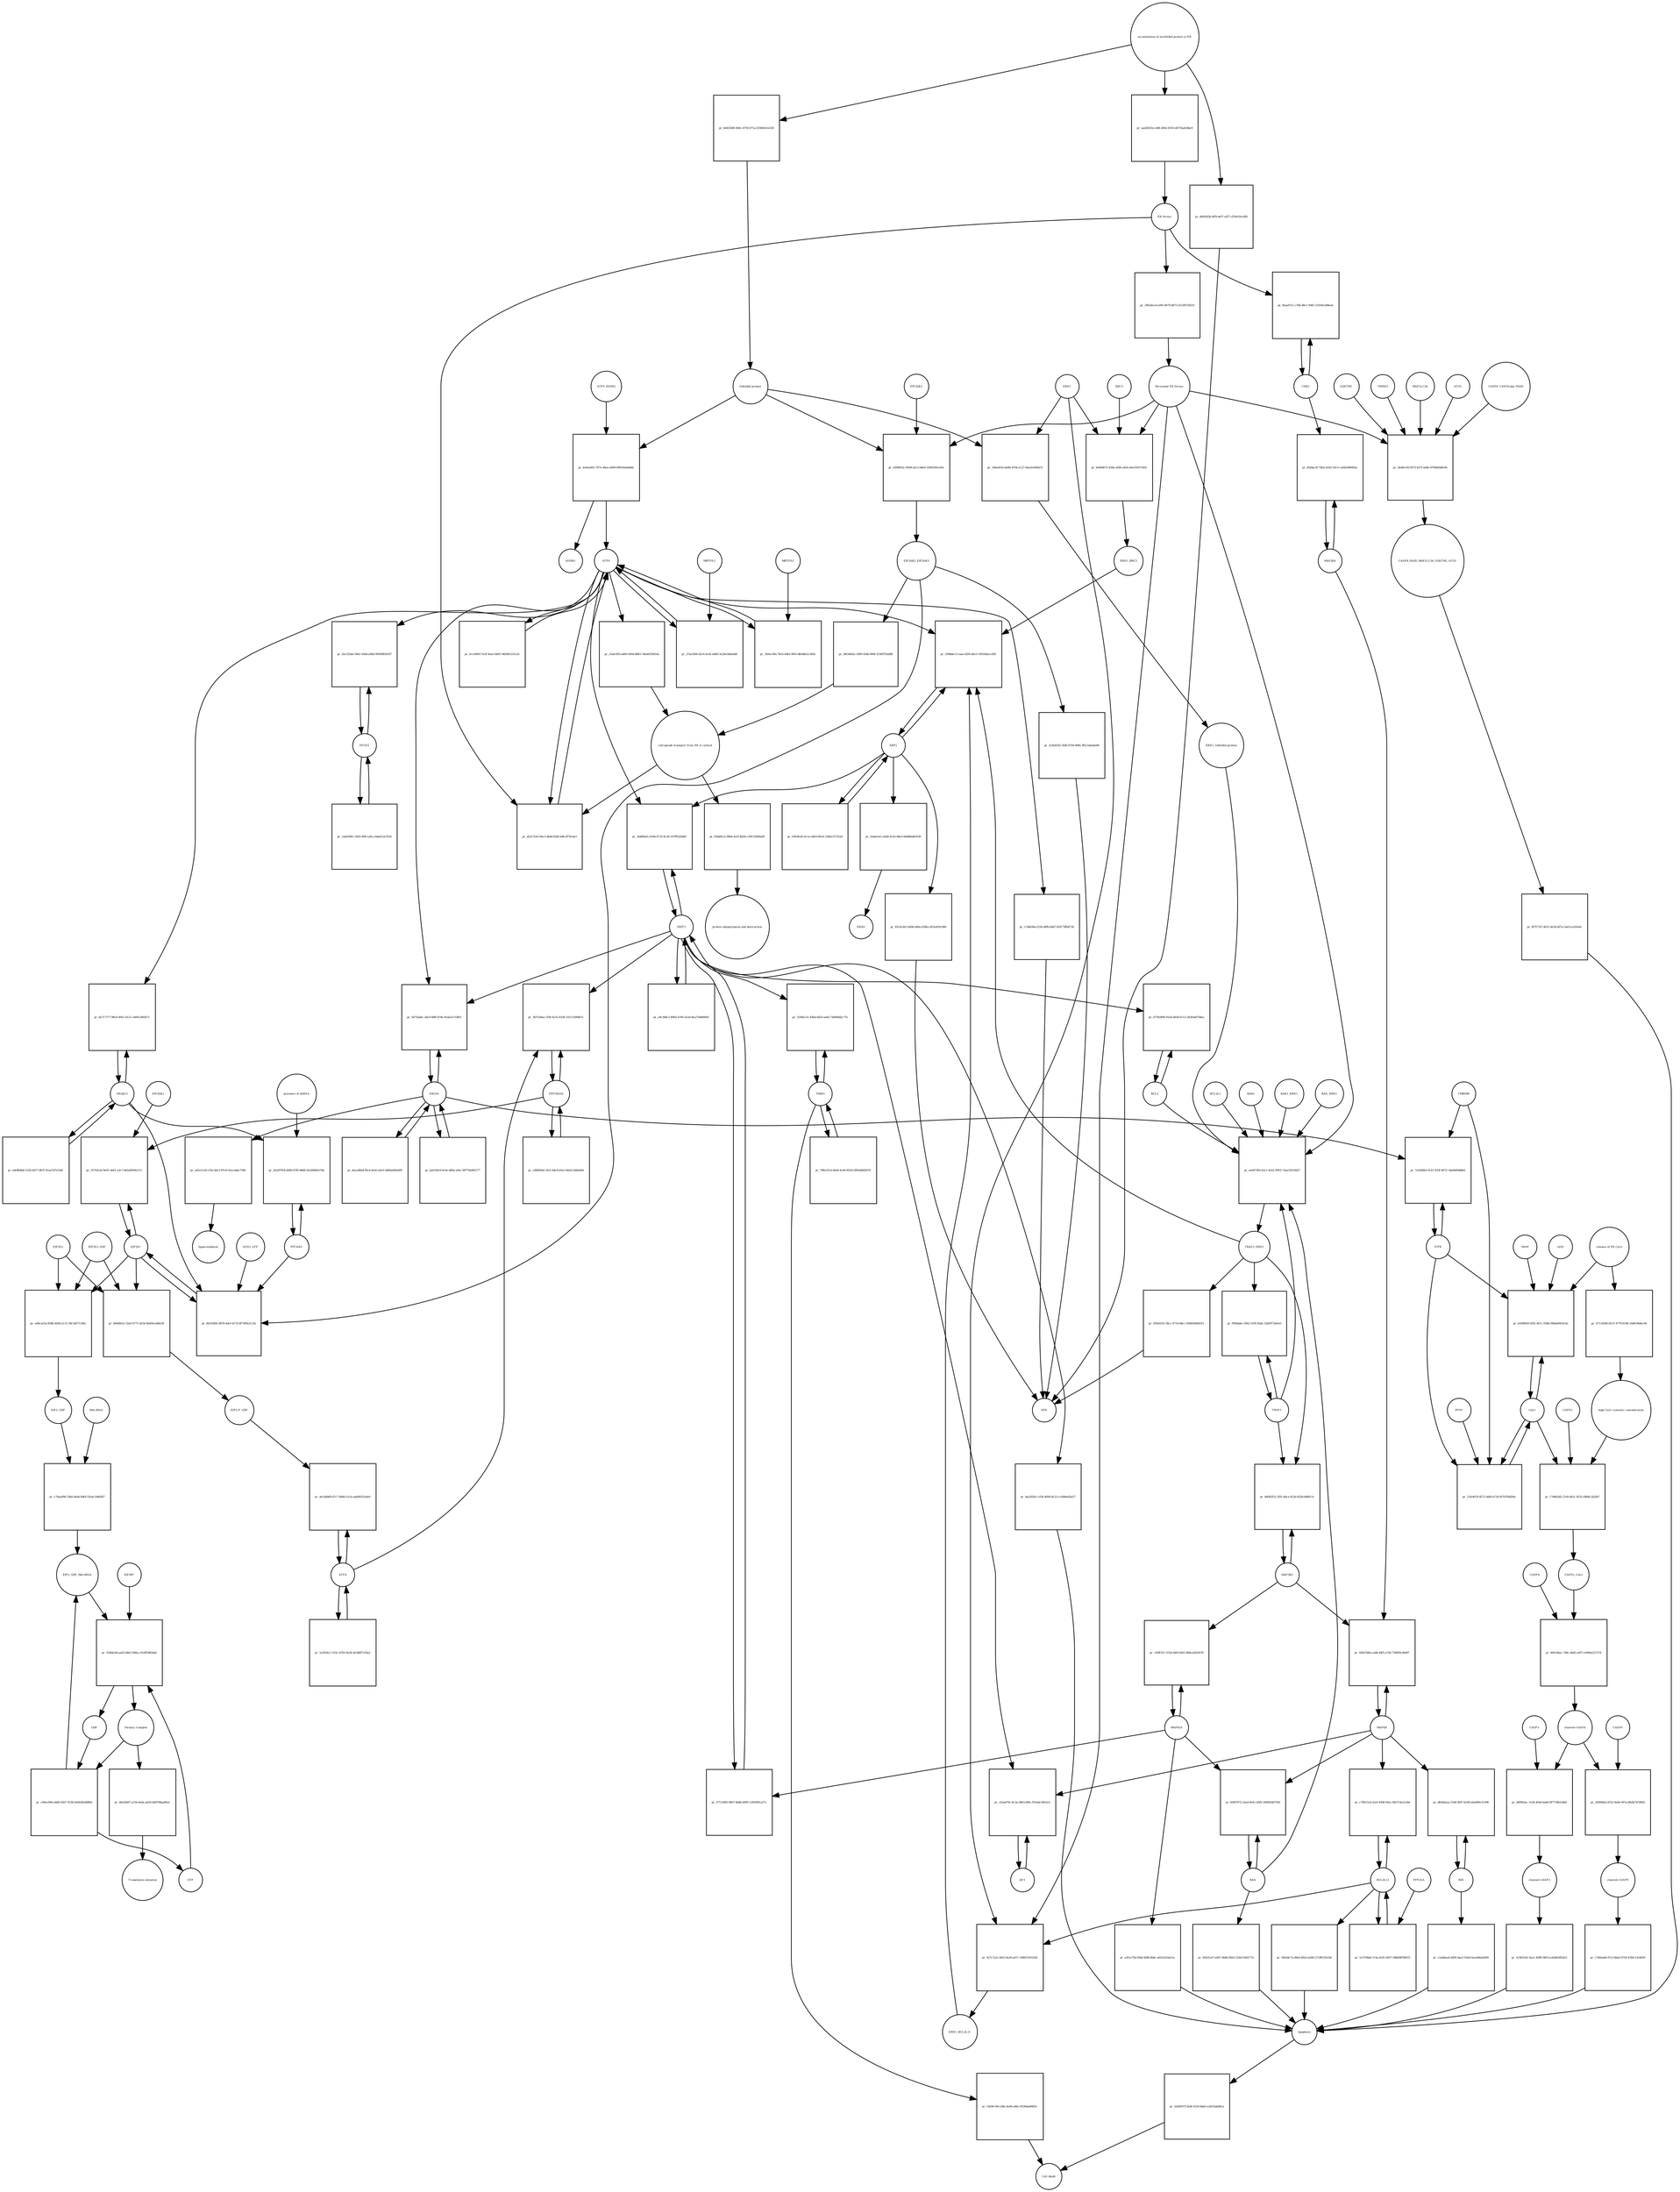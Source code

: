 strict digraph  {
ATF6_HSPA5 [annotation="", bipartite=0, cls=complex, fontsize=4, label=ATF6_HSPA5, shape=circle];
"pr_bcbae601-767e-4bea-a699-90650a9ab8dc" [annotation="", bipartite=1, cls=process, fontsize=4, label="pr_bcbae601-767e-4bea-a699-90650a9ab8dc", shape=square];
ATF6 [annotation="urn_miriam_hgnc.symbol_ATF6", bipartite=0, cls=macromolecule, fontsize=4, label=ATF6, shape=circle];
HSPA5 [annotation="urn_miriam_hgnc.symbol_HSPA5", bipartite=0, cls=macromolecule, fontsize=4, label=HSPA5, shape=circle];
"Unfolded protein" [annotation="", bipartite=0, cls=macromolecule, fontsize=4, label="Unfolded protein", shape=circle];
ERN1 [annotation="urn_miriam_hgnc.symbol_ERN1", bipartite=0, cls=macromolecule, fontsize=4, label=ERN1, shape=circle];
"pr_33bedc62-de86-4704-a127-8aa5e436827c" [annotation="", bipartite=1, cls=process, fontsize=4, label="pr_33bedc62-de86-4704-a127-8aa5e436827c", shape=square];
"ERN1_Unfolded protein" [annotation="", bipartite=0, cls=complex, fontsize=4, label="ERN1_Unfolded protein", shape=circle];
EIF2AK3_EIF2AK3 [annotation="", bipartite=0, cls=complex, fontsize=4, label=EIF2AK3_EIF2AK3, shape=circle];
"pr_08cb6b2a-1809-424b-960f-223fd7f2a8fb" [annotation="", bipartite=1, cls=process, fontsize=4, label="pr_08cb6b2a-1809-424b-960f-223fd7f2a8fb", shape=square];
"retrograde transport from ER to cytosol" [annotation="", bipartite=0, cls=phenotype, fontsize=4, label="retrograde transport from ER to cytosol", shape=circle];
"pr_e5afcf93-ad69-450d-8883-7debef3581da" [annotation="", bipartite=1, cls=process, fontsize=4, label="pr_e5afcf93-ad69-450d-8883-7debef3581da", shape=square];
"pr_f56485c2-09b4-421f-8d26-c38131890a90" [annotation="", bipartite=1, cls=process, fontsize=4, label="pr_f56485c2-09b4-421f-8d26-c38131890a90", shape=square];
"protein ubiquitination and destruction" [annotation="", bipartite=0, cls=phenotype, fontsize=4, label="protein ubiquitination and destruction", shape=circle];
"pr_ee647302-b3c1-4cb1-9955-72ae32519d27" [annotation="", bipartite=1, cls=process, fontsize=4, label="pr_ee647302-b3c1-4cb1-9955-72ae32519d27", shape=square];
TRAF2_ERN1 [annotation="", bipartite=0, cls=complex, fontsize=4, label=TRAF2_ERN1, shape=circle];
BAK1_ERN1 [annotation="", bipartite=0, cls=complex, fontsize=4, label=BAK1_ERN1, shape=circle];
BAX_ERN1 [annotation="", bipartite=0, cls=complex, fontsize=4, label=BAX_ERN1, shape=circle];
BCL2 [annotation="urn_miriam_hgnc.symbol_BCL2", bipartite=0, cls="nucleic acid feature", fontsize=4, label=BCL2, shape=circle];
BCL2L1 [annotation="urn_miriam_hgnc.symbol_BCL2L1", bipartite=0, cls=macromolecule, fontsize=4, label=BCL2L1, shape=circle];
"Persistant ER Stress" [annotation="", bipartite=0, cls=phenotype, fontsize=4, label="Persistant ER Stress", shape=circle];
BAX [annotation="urn_miriam_hgnc.symbol_BAX", bipartite=0, cls=macromolecule, fontsize=4, label=BAX, shape=circle];
BAK1 [annotation="urn_miriam_hgnc.symbol_BAK1", bipartite=0, cls=macromolecule, fontsize=4, label=BAK1, shape=circle];
TRAF2 [annotation="urn_miriam_hgnc.symbol_TRAF2", bipartite=0, cls=macromolecule, fontsize=4, label=TRAF2, shape=circle];
XBP1 [annotation="urn_miriam_hgnc.symbol_XBP1", bipartite=0, cls=macromolecule, fontsize=4, label=XBP1, shape=circle];
"pr_199bdec3-caaa-42f4-bb15-19516baccd30" [annotation="", bipartite=1, cls=process, fontsize=4, label="pr_199bdec3-caaa-42f4-bb15-19516baccd30", shape=square];
ERN1_BBC3 [annotation="", bipartite=0, cls=complex, fontsize=4, label=ERN1_BBC3, shape=circle];
ERN1_BCL2L11 [annotation="", bipartite=0, cls=complex, fontsize=4, label=ERN1_BCL2L11, shape=circle];
"pr_0303fe42-6c1a-4463-8014-23db11f7252d" [annotation="", bipartite=1, cls=process, fontsize=4, label="pr_0303fe42-6c1a-4463-8014-23db11f7252d", shape=square];
"pr_52abe3e1-ab2b-4142-8de3-b6dbfbdd1639" [annotation="", bipartite=1, cls=process, fontsize=4, label="pr_52abe3e1-ab2b-4142-8de3-b6dbfbdd1639", shape=square];
ERAD [annotation="", bipartite=0, cls=phenotype, fontsize=4, label=ERAD, shape=circle];
"pr_85cbc441-bb9b-466a-b58b-c853e429c980" [annotation="", bipartite=1, cls=process, fontsize=4, label="pr_85cbc441-bb9b-466a-b58b-c853e429c980", shape=square];
UPR [annotation="", bipartite=0, cls=phenotype, fontsize=4, label=UPR, shape=circle];
"pr_f982bdec-f062-419f-82da-12b87f7a6e03" [annotation="", bipartite=1, cls=process, fontsize=4, label="pr_f982bdec-f062-419f-82da-12b87f7a6e03", shape=square];
MAPK8 [annotation="urn_miriam_hgnc.symbol_MAPK8", bipartite=0, cls=macromolecule, fontsize=4, label=MAPK8, shape=circle];
"pr_0d567b84-ca8b-44f5-a7d3-758f09cd4d97" [annotation="", bipartite=1, cls=process, fontsize=4, label="pr_0d567b84-ca8b-44f5-a7d3-758f09cd4d97", shape=square];
MAP3K4 [annotation="urn_miriam_hgnc.symbol_MAP3K4", bipartite=0, cls=macromolecule, fontsize=4, label=MAP3K4, shape=circle];
MAP3K5 [annotation="urn_miriam_hgnc.symbol_MAP3K5", bipartite=0, cls=macromolecule, fontsize=4, label=MAP3K5, shape=circle];
MAPK14 [annotation="urn_miriam_hgnc.symbol_MAPK14", bipartite=0, cls=macromolecule, fontsize=4, label=MAPK14, shape=circle];
"pr_c95ff351-5554-44f0-b61f-08dced563670" [annotation="", bipartite=1, cls=process, fontsize=4, label="pr_c95ff351-5554-44f0-b61f-08dced563670", shape=square];
"pr_a2fce75b-05bd-4fd8-80dc-a65cb31be51a" [annotation="", bipartite=1, cls=process, fontsize=4, label="pr_a2fce75b-05bd-4fd8-80dc-a65cb31be51a", shape=square];
Apoptosis [annotation="", bipartite=0, cls=phenotype, fontsize=4, label=Apoptosis, shape=circle];
DDIT3 [annotation="urn_miriam_hgnc.symbol_DDIT3", bipartite=0, cls=macromolecule, fontsize=4, label=DDIT3, shape=circle];
"pr_071136f9-9967-48db-b499-12f95091a27c" [annotation="", bipartite=1, cls=process, fontsize=4, label="pr_071136f9-9967-48db-b499-12f95091a27c", shape=square];
"pr_4aa305b1-cf56-4094-8c53-cc00fded3a57" [annotation="", bipartite=1, cls=process, fontsize=4, label="pr_4aa305b1-cf56-4094-8c53-cc00fded3a57", shape=square];
"pr_67392890-91ed-445b-b7c2-242febd738ea" [annotation="", bipartite=1, cls=process, fontsize=4, label="pr_67392890-91ed-445b-b7c2-242febd738ea", shape=square];
"pr_d2217e43-0bc3-4b40-82bf-fd6c3f79c8a3" [annotation="", bipartite=1, cls=process, fontsize=4, label="pr_d2217e43-0bc3-4b40-82bf-fd6c3f79c8a3", shape=square];
"ER Stress" [annotation="", bipartite=0, cls=phenotype, fontsize=4, label="ER Stress", shape=circle];
"pr_27ae34f4-6214-4cd1-bd60-2e24e3bda0dd" [annotation="", bipartite=1, cls=process, fontsize=4, label="pr_27ae34f4-6214-4cd1-bd60-2e24e3bda0dd", shape=square];
MBTPS1 [annotation="urn_miriam_hgnc.symbol_MBTPS1", bipartite=0, cls=macromolecule, fontsize=4, label=MBTPS1, shape=circle];
"pr_320ec364-76e5-44b3-9f63-db048e2c3042" [annotation="", bipartite=1, cls=process, fontsize=4, label="pr_320ec364-76e5-44b3-9f63-db048e2c3042", shape=square];
MBTPS2 [annotation="urn_miriam_hgnc.symbol_MBTPS2", bipartite=0, cls=macromolecule, fontsize=4, label=MBTPS2, shape=circle];
"pr_0cc64967-fe3f-4ea5-bb91-98200c533c2e" [annotation="", bipartite=1, cls=process, fontsize=4, label="pr_0cc64967-fe3f-4ea5-bb91-98200c533c2e", shape=square];
"pr_a9c36bc1-8082-479e-b1a0-8aa734480601" [annotation="", bipartite=1, cls=process, fontsize=4, label="pr_a9c36bc1-8082-479e-b1a0-8aa734480601", shape=square];
"pr_3b489a01-616b-4733-8c39-197fff2d5d01" [annotation="", bipartite=1, cls=process, fontsize=4, label="pr_3b489a01-616b-4733-8c39-197fff2d5d01", shape=square];
EIF2S1 [annotation="urn_miriam_hgnc.symbol_EIF2S1", bipartite=0, cls=macromolecule, fontsize=4, label=EIF2S1, shape=circle];
"pr_6b310fb5-487b-4dcf-b174-6f73f9e2112b" [annotation="", bipartite=1, cls=process, fontsize=4, label="pr_6b310fb5-487b-4dcf-b174-6f73f9e2112b", shape=square];
GCN2_ATP [annotation="", bipartite=0, cls=complex, fontsize=4, label=GCN2_ATP, shape=circle];
EIF2AK2 [annotation="urn_miriam_hgnc.symbol_EIF2AK2", bipartite=0, cls=macromolecule, fontsize=4, label=EIF2AK2, shape=circle];
DNAJC3 [annotation="urn_miriam_hgnc.symbol_DNAJC3", bipartite=0, cls=macromolecule, fontsize=4, label=DNAJC3, shape=circle];
EIF2S2 [annotation="urn_miriam_hgnc.symbol_EIF2S2", bipartite=0, cls=macromolecule, fontsize=4, label=EIF2S2, shape=circle];
"pr_ed6c2e3a-858b-443b-a112-58c5d57110fa" [annotation="", bipartite=1, cls=process, fontsize=4, label="pr_ed6c2e3a-858b-443b-a112-58c5d57110fa", shape=square];
EIF2S3_GDP [annotation="", bipartite=0, cls=complex, fontsize=4, label=EIF2S3_GDP, shape=circle];
EIF2_GDP [annotation="", bipartite=0, cls=complex, fontsize=4, label=EIF2_GDP, shape=circle];
"EIF2_GDP_Met-tRNA" [annotation="", bipartite=0, cls=complex, fontsize=4, label="EIF2_GDP_Met-tRNA", shape=circle];
"pr_1f46dc6b-aa63-48e5-960a-c919f5982ba6" [annotation="", bipartite=1, cls=process, fontsize=4, label="pr_1f46dc6b-aa63-48e5-960a-c919f5982ba6", shape=square];
"Ternary Complex" [annotation="", bipartite=0, cls=complex, fontsize=4, label="Ternary Complex", shape=circle];
"EIF2B*" [annotation="", bipartite=0, cls=complex, fontsize=4, label="EIF2B*", shape=circle];
GTP [annotation="urn_miriam_obo.chebi_CHEBI%3A57600", bipartite=0, cls="simple chemical", fontsize=4, label=GTP, shape=circle];
GDP [annotation="urn_miriam_obo.chebi_CHEBI%3A65180", bipartite=0, cls="simple chemical", fontsize=4, label=GDP, shape=circle];
"pr_c90ec906-e8d0-42b7-9138-b5643b5d986d" [annotation="", bipartite=1, cls=process, fontsize=4, label="pr_c90ec906-e8d0-42b7-9138-b5643b5d986d", shape=square];
ATF4 [annotation="urn_miriam_hgnc.symbol_ATF4", bipartite=0, cls=macromolecule, fontsize=4, label=ATF4, shape=circle];
"pr_de16d068-d7c7-44b6-a1cb-aab081f2a4a9" [annotation="", bipartite=1, cls=process, fontsize=4, label="pr_de16d068-d7c7-44b6-a1cb-aab081f2a4a9", shape=square];
"EIF2-P_GDP" [annotation="", bipartite=0, cls=complex, fontsize=4, label="EIF2-P_GDP", shape=circle];
"pr_1a5054c1-333c-4783-9e28-9e3d6f7c93a2" [annotation="", bipartite=1, cls=process, fontsize=4, label="pr_1a5054c1-333c-4783-9e28-9e3d6f7c93a2", shape=square];
PPP1R15A [annotation="urn_miriam_hgnc.symbol_PPP1R15A", bipartite=0, cls=macromolecule, fontsize=4, label=PPP1R15A, shape=circle];
"pr_367e39ae-cf30-427a-b338-10217a99467c" [annotation="", bipartite=1, cls=process, fontsize=4, label="pr_367e39ae-cf30-427a-b338-10217a99467c", shape=square];
"pr_cd80b58a-1fe5-4dc8-b5a1-b6a5c5b0e84d" [annotation="", bipartite=1, cls=process, fontsize=4, label="pr_cd80b58a-1fe5-4dc8-b5a1-b6a5c5b0e84d", shape=square];
"pr_48a5bf67-a15b-4eba-a654-06d798aa8b5c" [annotation="", bipartite=1, cls=process, fontsize=4, label="pr_48a5bf67-a15b-4eba-a654-06d798aa8b5c", shape=square];
"Translation initiation" [annotation="", bipartite=0, cls=phenotype, fontsize=4, label="Translation initiation", shape=circle];
"pr_46082f52-1f91-4bca-812b-f629c480611c" [annotation="", bipartite=1, cls=process, fontsize=4, label="pr_46082f52-1f91-4bca-812b-f629c480611c", shape=square];
ERO1A [annotation="urn_miriam_hgnc.symbol_ERO1A", bipartite=0, cls=macromolecule, fontsize=4, label=ERO1A, shape=circle];
"pr_4475abbc-2dc0-4f8f-b79a-9cda1a71df01" [annotation="", bipartite=1, cls=process, fontsize=4, label="pr_4475abbc-2dc0-4f8f-b79a-9cda1a71df01", shape=square];
"pr_baf149c9-6c0e-480a-af4c-09779a965177" [annotation="", bipartite=1, cls=process, fontsize=4, label="pr_baf149c9-6c0e-480a-af4c-09779a965177", shape=square];
"pr_55792caf-9e91-4a61-a3c7-b62a8509e115" [annotation="", bipartite=1, cls=process, fontsize=4, label="pr_55792caf-9e91-4a61-a3c7-b62a8509e115", shape=square];
EIF2AK1 [annotation="urn_miriam_hgnc.symbol_EIF2AK1", bipartite=0, cls=macromolecule, fontsize=4, label=EIF2AK1, shape=circle];
"pr_83f87072-22ed-4e41-b5f0-1f6082487930" [annotation="", bipartite=1, cls=process, fontsize=4, label="pr_83f87072-22ed-4e41-b5f0-1f6082487930", shape=square];
"pr_f0425c67-a447-4b66-8563-318e5160277d" [annotation="", bipartite=1, cls=process, fontsize=4, label="pr_f0425c67-a447-4b66-8563-318e5160277d", shape=square];
"Ca2+" [annotation="urn_miriam_obo.chebi_CHEBI%3A29108", bipartite=0, cls="simple chemical", fontsize=4, label="Ca2+", shape=circle];
"pr_b1fd9b36-92f2-4b7c-938d-58bb449cb142" [annotation="", bipartite=1, cls=process, fontsize=4, label="pr_b1fd9b36-92f2-4b7c-938d-58bb449cb142", shape=square];
"release of ER Ca2+" [annotation="", bipartite=0, cls=phenotype, fontsize=4, label="release of ER Ca2+", shape=circle];
ITPR [annotation="urn_miriam_hgnc.symbol_ITPR1|urn_miriam_hgnc.symbol_ITPR2|urn_miriam_hgnc.symbol_ITPR3", bipartite=0, cls=macromolecule, fontsize=4, label=ITPR, shape=circle];
MAM [annotation="", bipartite=0, cls=phenotype, fontsize=4, label=MAM, shape=circle];
s619 [annotation="", bipartite=0, cls=complex, fontsize=4, label=s619, shape=circle];
"pr_f62dac5f-7bb2-4242-93c5-ca0d24969d3a" [annotation="", bipartite=1, cls=process, fontsize=4, label="pr_f62dac5f-7bb2-4242-93c5-ca0d24969d3a", shape=square];
CDK5 [annotation="urn_miriam_hgnc.symbol_CDK5", bipartite=0, cls=macromolecule, fontsize=4, label=CDK5, shape=circle];
"pr_f6aa07e1-c78d-48c1-9481-51059ce88eab" [annotation="", bipartite=1, cls="uncertain process", fontsize=4, label="pr_f6aa07e1-c78d-48c1-9481-51059ce88eab", shape=square];
"pr_5d365975-fe4f-4310-bbd5-e2d53edd4fca" [annotation="", bipartite=1, cls=process, fontsize=4, label="pr_5d365975-fe4f-4310-bbd5-e2d53edd4fca", shape=square];
"Cell death" [annotation="", bipartite=0, cls=phenotype, fontsize=4, label="Cell death", shape=circle];
"pr_21fe4074-8572-4dfd-b718-9f7d7f0d2fdc" [annotation="", bipartite=1, cls=process, fontsize=4, label="pr_21fe4074-8572-4dfd-b718-9f7d7f0d2fdc", shape=square];
TMBIM6 [annotation="urn_miriam_hgnc.symbol_TMBIM6", bipartite=0, cls=macromolecule, fontsize=4, label=TMBIM6, shape=circle];
RYR1 [annotation="urn_miriam_hgnc.symbol_RYR1", bipartite=0, cls=macromolecule, fontsize=4, label=RYR1, shape=circle];
EIF2AK3 [annotation="urn_miriam_hgnc.symbol_EIF2AK3", bipartite=0, cls=macromolecule, fontsize=4, label=EIF2AK3, shape=circle];
"pr_5509832c-8508-42c3-b8e0-1fd9520e1d3a" [annotation="", bipartite=1, cls=process, fontsize=4, label="pr_5509832c-8508-42c3-b8e0-1fd9520e1d3a", shape=square];
"pr_ed1e1cd5-cf3a-4dc2-87c8-2eecabbc756b" [annotation="", bipartite=1, cls=process, fontsize=4, label="pr_ed1e1cd5-cf3a-4dc2-87c8-2eecabbc756b", shape=square];
hyperoxidation [annotation="", bipartite=0, cls=phenotype, fontsize=4, label=hyperoxidation, shape=circle];
"pr_dacedbb4-f0cd-4e5e-a0e3-4d00a694a0f5" [annotation="", bipartite=1, cls=process, fontsize=4, label="pr_dacedbb4-f0cd-4e5e-a0e3-4d00a694a0f5", shape=square];
"pr_39624ecd-a595-4079-8673-ef12f675b51f" [annotation="", bipartite=1, cls=process, fontsize=4, label="pr_39624ecd-a595-4079-8673-ef12f675b51f", shape=square];
"CASP8_CASP8-ubq_FADD" [annotation="", bipartite=0, cls=complex, fontsize=4, label="CASP8_CASP8-ubq_FADD", shape=circle];
"pr_5b3be183-f673-427f-ab8e-87f0640d818e" [annotation="", bipartite=1, cls=process, fontsize=4, label="pr_5b3be183-f673-427f-ab8e-87f0640d818e", shape=square];
"SQSTM1 " [annotation="urn_miriam_hgnc.symbol_SQSTM1", bipartite=0, cls=macromolecule, fontsize=4, label="SQSTM1 ", shape=circle];
CASP8_FADD_MAP1LC3A_SQSTM1_ATG5 [annotation="", bipartite=0, cls=complex, fontsize=4, label=CASP8_FADD_MAP1LC3A_SQSTM1_ATG5, shape=circle];
TRIM13 [annotation="urn_miriam_hgnc.symbol_TRIM13", bipartite=0, cls=macromolecule, fontsize=4, label=TRIM13, shape=circle];
MAP1LC3A [annotation="urn_miriam_hgnc.symbol_MAP1LC3A", bipartite=0, cls=macromolecule, fontsize=4, label=MAP1LC3A, shape=circle];
ATG5 [annotation="urn_miriam_hgnc.symbol_ATG5", bipartite=0, cls=macromolecule, fontsize=4, label=ATG5, shape=circle];
"pr_8f7f17d7-4615-4e5b-b97a-5a61ca1b5e4c" [annotation="", bipartite=1, cls=process, fontsize=4, label="pr_8f7f17d7-4615-4e5b-b97a-5a61ca1b5e4c", shape=square];
"AP-1" [annotation="urn_miriam_hgnc.symbol_FOS|urn_miriam_hgnc.symbol_FOSB|urn_miriam_hgnc.symbol_FOSL1|urn_miriam_hgnc.symbol_FOSL2|urn_miriam_hgnc.symbol_JUN|urn_miriam_hgnc.symbol_JUNB|urn_miriam_hgnc.symbol_JUND", bipartite=0, cls=macromolecule, fontsize=4, label="AP-1", shape=circle];
"pr_cb3ad76c-8c3a-4863-8f8c-953e6c581dc4" [annotation="", bipartite=1, cls=process, fontsize=4, label="pr_cb3ad76c-8c3a-4863-8f8c-953e6c581dc4", shape=square];
"pr_2b3d7954-449b-47f0-8d68-5b32848cb74b" [annotation="", bipartite=1, cls=process, fontsize=4, label="pr_2b3d7954-449b-47f0-8d68-5b32848cb74b", shape=square];
"presence of dsRNA" [annotation="", bipartite=0, cls=phenotype, fontsize=4, label="presence of dsRNA", shape=circle];
"Met-tRNA" [annotation="urn_miriam_hgnc_HGNC%3A34779", bipartite=0, cls="nucleic acid feature", fontsize=4, label="Met-tRNA", shape=circle];
"pr_c79ea696-53b0-4ebb-84f4-55edc19d6287" [annotation="", bipartite=1, cls=process, fontsize=4, label="pr_c79ea696-53b0-4ebb-84f4-55edc19d6287", shape=square];
"pr_604d0e2c-f2a9-4771-b55d-4b456ca8be36" [annotation="", bipartite=1, cls=process, fontsize=4, label="pr_604d0e2c-f2a9-4771-b55d-4b456ca8be36", shape=square];
"accumulation of misfolded protein in ER" [annotation="", bipartite=0, cls=phenotype, fontsize=4, label="accumulation of misfolded protein in ER", shape=circle];
"pr_b043540f-060c-4750-871a-f2586431e528" [annotation="", bipartite=1, cls=process, fontsize=4, label="pr_b043540f-060c-4750-871a-f2586431e528", shape=square];
"pr_aad2815b-cd48-4062-8310-d4755ad24be9" [annotation="", bipartite=1, cls=process, fontsize=4, label="pr_aad2815b-cd48-4062-8310-d4755ad24be9", shape=square];
"pr_df44263b-4ff9-4ef7-a5f7-cf59c02e16f6" [annotation="", bipartite=1, cls=process, fontsize=4, label="pr_df44263b-4ff9-4ef7-a5f7-cf59c02e16f6", shape=square];
"pr_2c8a9c82-5fd0-4704-909e-9f5c5abade86" [annotation="", bipartite=1, cls=process, fontsize=4, label="pr_2c8a9c82-5fd0-4704-909e-9f5c5abade86", shape=square];
"pr_039e031f-36cc-4714-b8cc-056b5849d351" [annotation="", bipartite=1, cls=process, fontsize=4, label="pr_039e031f-36cc-4714-b8cc-056b5849d351", shape=square];
"pr_c7d6e94a-f236-48fb-b4d7-824778fb672b" [annotation="", bipartite=1, cls=process, fontsize=4, label="pr_c7d6e94a-f236-48fb-b4d7-824778fb672b", shape=square];
BCL2L11 [annotation="urn_miriam_hgnc.symbol_BCL2L11", bipartite=0, cls=macromolecule, fontsize=4, label=BCL2L11, shape=circle];
"pr_c700c5c8-22ef-4308-942c-6d3714e1a30e" [annotation="", bipartite=1, cls=process, fontsize=4, label="pr_c700c5c8-22ef-4308-942c-6d3714e1a30e", shape=square];
BID [annotation="urn_miriam_hgnc.symbol_BID", bipartite=0, cls=macromolecule, fontsize=4, label=BID, shape=circle];
"pr_db5bb2aa-5344-4f87-b538-aba690e7e398" [annotation="", bipartite=1, cls=process, fontsize=4, label="pr_db5bb2aa-5344-4f87-b538-aba690e7e398", shape=square];
"pr_56b3dc7e-d9e0-492e-b200-2718f531b1bf" [annotation="", bipartite=1, cls=process, fontsize=4, label="pr_56b3dc7e-d9e0-492e-b200-2718f531b1bf", shape=square];
"pr_c2a4bea4-4495-4aa1-93a4-feea48ab3649" [annotation="", bipartite=1, cls=process, fontsize=4, label="pr_c2a4bea4-4495-4aa1-93a4-feea48ab3649", shape=square];
"pr_427c7a2c-661f-4a24-a07c-168033161024" [annotation="", bipartite=1, cls=process, fontsize=4, label="pr_427c7a2c-661f-4a24-a07c-168033161024", shape=square];
"pr_9e894675-458a-428f-a424-ebe53507185b" [annotation="", bipartite=1, cls=process, fontsize=4, label="pr_9e894675-458a-428f-a424-ebe53507185b", shape=square];
BBC3 [annotation="urn_miriam_hgnc.symbol_BBC3", bipartite=0, cls=macromolecule, fontsize=4, label=BBC3, shape=circle];
"pr_5c5704dd-7c4a-4c81-8657-08b4987881f2" [annotation="", bipartite=1, cls=process, fontsize=4, label="pr_5c5704dd-7c4a-4c81-8657-08b4987881f2", shape=square];
PPP2CA [annotation="urn_miriam_hgnc.symbol_PPP2CA", bipartite=0, cls=macromolecule, fontsize=4, label=PPP2CA, shape=circle];
TRIB3 [annotation="urn_miriam_hgnc.symbol_TRIB3", bipartite=0, cls=macromolecule, fontsize=4, label=TRIB3, shape=circle];
"pr_319b5c31-45bd-4d25-ae6e-74b9fdd2c77e" [annotation="", bipartite=1, cls=process, fontsize=4, label="pr_319b5c31-45bd-4d25-ae6e-74b9fdd2c77e", shape=square];
"pr_798e2514-b9a8-4cb0-8554-5f856db82976" [annotation="", bipartite=1, cls=process, fontsize=4, label="pr_798e2514-b9a8-4cb0-8554-5f856db82976", shape=square];
"pr_19e9e7d4-e38a-4e06-a84c-8330da064f5c" [annotation="", bipartite=1, cls=process, fontsize=4, label="pr_19e9e7d4-e38a-4e06-a84c-8330da064f5c", shape=square];
"pr_47114206-d515-4776-819d-14dfc80dec9d" [annotation="", bipartite=1, cls=process, fontsize=4, label="pr_47114206-d515-4776-819d-14dfc80dec9d", shape=square];
"high Ca2+ cytosolic concentration" [annotation="", bipartite=0, cls=phenotype, fontsize=4, label="high Ca2+ cytosolic concentration", shape=circle];
"pr_8a717177-98c0-4051-b121-cb09c26fd571" [annotation="", bipartite=1, cls=process, fontsize=4, label="pr_8a717177-98c0-4051-b121-cb09c26fd571", shape=square];
"pr_ede8b4b6-122b-4d77-8b7f-9cea7d7e1041" [annotation="", bipartite=1, cls=process, fontsize=4, label="pr_ede8b4b6-122b-4d77-8b7f-9cea7d7e1041", shape=square];
"pr_7a5586b3-0c41-433f-9672-1da0bf0d8db2" [annotation="", bipartite=1, cls=process, fontsize=4, label="pr_7a5586b3-0c41-433f-9672-1da0bf0d8db2", shape=square];
CASP4 [annotation="urn_miriam_hgnc.symbol_CASP4", bipartite=0, cls=macromolecule, fontsize=4, label=CASP4, shape=circle];
"pr_0001d4ac-7d6c-4b45-a0f7-c0460e22727d" [annotation="", bipartite=1, cls=process, fontsize=4, label="pr_0001d4ac-7d6c-4b45-a0f7-c0460e22727d", shape=square];
"cleaved~CASP4" [annotation="urn_miriam_hgnc.symbol_CASP4", bipartite=0, cls=macromolecule, fontsize=4, label="cleaved~CASP4", shape=circle];
"CAPN1_Ca2+" [annotation="", bipartite=0, cls=complex, fontsize=4, label="CAPN1_Ca2+", shape=circle];
CASP3 [annotation="urn_miriam_hgnc.symbol_CASP3", bipartite=0, cls=macromolecule, fontsize=4, label=CASP3, shape=circle];
"pr_d0f9b3ec-7e36-40ed-ba68-9f7739b1e6b6" [annotation="", bipartite=1, cls=process, fontsize=4, label="pr_d0f9b3ec-7e36-40ed-ba68-9f7739b1e6b6", shape=square];
"cleaved~CASP3" [annotation="urn_miriam_hgnc.symbol_CASP3", bipartite=0, cls=macromolecule, fontsize=4, label="cleaved~CASP3", shape=circle];
CASP9 [annotation="urn_miriam_hgnc.symbol_CSAP9", bipartite=0, cls=macromolecule, fontsize=4, label=CASP9, shape=circle];
"pr_2856fbd3-d7a5-4a9e-9f7a-bfb4a7b7d902" [annotation="", bipartite=1, cls=process, fontsize=4, label="pr_2856fbd3-d7a5-4a9e-9f7a-bfb4a7b7d902", shape=square];
"cleaved~CASP9" [annotation="urn_miriam_hgnc.symbol_CASP9", bipartite=0, cls=macromolecule, fontsize=4, label="cleaved~CASP9", shape=circle];
CAPN1 [annotation="urn_miriam_hgnc.symbol_CAPN1", bipartite=0, cls=macromolecule, fontsize=4, label=CAPN1, shape=circle];
"pr_17d6b5d5-27e8-4b21-9532-fd84fc2b2fb7" [annotation="", bipartite=1, cls=process, fontsize=4, label="pr_17d6b5d5-27e8-4b21-9532-fd84fc2b2fb7", shape=square];
"pr_5c963543-5ea1-4999-96f3-ec6d46385d13" [annotation="", bipartite=1, cls=process, fontsize=4, label="pr_5c963543-5ea1-4999-96f3-ec6d46385d13", shape=square];
"pr_c7b6ede8-f513-46eb-9759-47bfc12e9d39" [annotation="", bipartite=1, cls=process, fontsize=4, label="pr_c7b6ede8-f513-46eb-9759-47bfc12e9d39", shape=square];
HYOU1 [annotation="urn_miriam_hgnc.symbol_HYOU1", bipartite=0, cls=macromolecule, fontsize=4, label=HYOU1, shape=circle];
"pr_42c225de-56b1-45dd-a0bd-99390ffd1f47" [annotation="", bipartite=1, cls=process, fontsize=4, label="pr_42c225de-56b1-45dd-a0bd-99390ffd1f47", shape=square];
"pr_1ad43081-1693-4f0f-a3fa-cb4ab12e7633" [annotation="", bipartite=1, cls=process, fontsize=4, label="pr_1ad43081-1693-4f0f-a3fa-cb4ab12e7633", shape=square];
ATF6_HSPA5 -> "pr_bcbae601-767e-4bea-a699-90650a9ab8dc"  [annotation="", interaction_type=consumption];
"pr_bcbae601-767e-4bea-a699-90650a9ab8dc" -> ATF6  [annotation="", interaction_type=production];
"pr_bcbae601-767e-4bea-a699-90650a9ab8dc" -> HSPA5  [annotation="", interaction_type=production];
ATF6 -> "pr_e5afcf93-ad69-450d-8883-7debef3581da"  [annotation="", interaction_type=consumption];
ATF6 -> "pr_199bdec3-caaa-42f4-bb15-19516baccd30"  [annotation="urn_miriam_pubmed_26587781|urn_miriam_pubmed_23430059", interaction_type=catalysis];
ATF6 -> "pr_d2217e43-0bc3-4b40-82bf-fd6c3f79c8a3"  [annotation="", interaction_type=consumption];
ATF6 -> "pr_27ae34f4-6214-4cd1-bd60-2e24e3bda0dd"  [annotation="", interaction_type=consumption];
ATF6 -> "pr_320ec364-76e5-44b3-9f63-db048e2c3042"  [annotation="", interaction_type=consumption];
ATF6 -> "pr_0cc64967-fe3f-4ea5-bb91-98200c533c2e"  [annotation="", interaction_type=consumption];
ATF6 -> "pr_3b489a01-616b-4733-8c39-197fff2d5d01"  [annotation="urn_miriam_pubmed_26587781|urn_miriam_pubmed_17991856|urn_miriam_pubmed_28843399", interaction_type=catalysis];
ATF6 -> "pr_4475abbc-2dc0-4f8f-b79a-9cda1a71df01"  [annotation="urn_miriam_pubmed_23850759|urn_miriam_pubmed_25387528", interaction_type=catalysis];
ATF6 -> "pr_c7d6e94a-f236-48fb-b4d7-824778fb672b"  [annotation="", interaction_type=consumption];
ATF6 -> "pr_8a717177-98c0-4051-b121-cb09c26fd571"  [annotation="urn_miriam_pubmed_12601012|urn_miriam_pubmed_18360008", interaction_type=catalysis];
ATF6 -> "pr_42c225de-56b1-45dd-a0bd-99390ffd1f47"  [annotation=urn_miriam_pubmed_18360008, interaction_type=catalysis];
"Unfolded protein" -> "pr_bcbae601-767e-4bea-a699-90650a9ab8dc"  [annotation="urn_miriam_pubmed_19509052|urn_miriam_pubmed_12847084|urn_miriam_pubmed_23850759", interaction_type=catalysis];
"Unfolded protein" -> "pr_33bedc62-de86-4704-a127-8aa5e436827c"  [annotation="", interaction_type=consumption];
"Unfolded protein" -> "pr_5509832c-8508-42c3-b8e0-1fd9520e1d3a"  [annotation=urn_miriam_pubmed_17991856, interaction_type=catalysis];
ERN1 -> "pr_33bedc62-de86-4704-a127-8aa5e436827c"  [annotation="", interaction_type=consumption];
ERN1 -> "pr_427c7a2c-661f-4a24-a07c-168033161024"  [annotation="", interaction_type=consumption];
ERN1 -> "pr_9e894675-458a-428f-a424-ebe53507185b"  [annotation="", interaction_type=consumption];
"pr_33bedc62-de86-4704-a127-8aa5e436827c" -> "ERN1_Unfolded protein"  [annotation="", interaction_type=production];
"ERN1_Unfolded protein" -> "pr_ee647302-b3c1-4cb1-9955-72ae32519d27"  [annotation="", interaction_type=consumption];
EIF2AK3_EIF2AK3 -> "pr_08cb6b2a-1809-424b-960f-223fd7f2a8fb"  [annotation="", interaction_type=consumption];
EIF2AK3_EIF2AK3 -> "pr_6b310fb5-487b-4dcf-b174-6f73f9e2112b"  [annotation="urn_miriam_pubmed_12667446|urn_miriam_pubmed_16246152|urn_miriam_pubmed_12601012|urn_miriam_pubmed_23850759|urn_miriam_pubmed_18360008|urn_miriam_pubmed_26587781", interaction_type=catalysis];
EIF2AK3_EIF2AK3 -> "pr_2c8a9c82-5fd0-4704-909e-9f5c5abade86"  [annotation="", interaction_type=consumption];
"pr_08cb6b2a-1809-424b-960f-223fd7f2a8fb" -> "retrograde transport from ER to cytosol"  [annotation="", interaction_type=production];
"retrograde transport from ER to cytosol" -> "pr_f56485c2-09b4-421f-8d26-c38131890a90"  [annotation="", interaction_type=consumption];
"retrograde transport from ER to cytosol" -> "pr_d2217e43-0bc3-4b40-82bf-fd6c3f79c8a3"  [annotation="urn_miriam_pubmed_18360008|urn_miriam_pubmed_17991856|urn_miriam_pubmed_26587781|urn_miriam_pubmed_12847084", interaction_type=inhibition];
"pr_e5afcf93-ad69-450d-8883-7debef3581da" -> "retrograde transport from ER to cytosol"  [annotation="", interaction_type=production];
"pr_f56485c2-09b4-421f-8d26-c38131890a90" -> "protein ubiquitination and destruction"  [annotation="", interaction_type=production];
"pr_ee647302-b3c1-4cb1-9955-72ae32519d27" -> TRAF2_ERN1  [annotation="", interaction_type=production];
TRAF2_ERN1 -> "pr_199bdec3-caaa-42f4-bb15-19516baccd30"  [annotation="urn_miriam_pubmed_26587781|urn_miriam_pubmed_23430059", interaction_type=catalysis];
TRAF2_ERN1 -> "pr_f982bdec-f062-419f-82da-12b87f7a6e03"  [annotation=urn_miriam_pubmed_23850759, interaction_type=catalysis];
TRAF2_ERN1 -> "pr_46082f52-1f91-4bca-812b-f629c480611c"  [annotation=urn_miriam_pubmed_23850759, interaction_type=catalysis];
TRAF2_ERN1 -> "pr_039e031f-36cc-4714-b8cc-056b5849d351"  [annotation="", interaction_type=consumption];
BAK1_ERN1 -> "pr_ee647302-b3c1-4cb1-9955-72ae32519d27"  [annotation="urn_miriam_pubmed_23850759|urn_miriam_pubmed_23430059|urn_miriam_pubmed_26587781", interaction_type=catalysis];
BAX_ERN1 -> "pr_ee647302-b3c1-4cb1-9955-72ae32519d27"  [annotation="urn_miriam_pubmed_23850759|urn_miriam_pubmed_23430059|urn_miriam_pubmed_26587781", interaction_type=catalysis];
BCL2 -> "pr_ee647302-b3c1-4cb1-9955-72ae32519d27"  [annotation="urn_miriam_pubmed_23850759|urn_miriam_pubmed_23430059|urn_miriam_pubmed_26587781", interaction_type=inhibition];
BCL2 -> "pr_67392890-91ed-445b-b7c2-242febd738ea"  [annotation="", interaction_type=consumption];
BCL2L1 -> "pr_ee647302-b3c1-4cb1-9955-72ae32519d27"  [annotation="urn_miriam_pubmed_23850759|urn_miriam_pubmed_23430059|urn_miriam_pubmed_26587781", interaction_type=inhibition];
"Persistant ER Stress" -> "pr_ee647302-b3c1-4cb1-9955-72ae32519d27"  [annotation="urn_miriam_pubmed_23850759|urn_miriam_pubmed_23430059|urn_miriam_pubmed_26587781", interaction_type=inhibition];
"Persistant ER Stress" -> "pr_5509832c-8508-42c3-b8e0-1fd9520e1d3a"  [annotation=urn_miriam_pubmed_17991856, interaction_type=catalysis];
"Persistant ER Stress" -> "pr_5b3be183-f673-427f-ab8e-87f0640d818e"  [annotation=urn_miriam_pubmed_17991856, interaction_type=catalysis];
"Persistant ER Stress" -> "pr_427c7a2c-661f-4a24-a07c-168033161024"  [annotation="urn_miriam_pubmed_23850759|urn_miriam_pubmed_23430059|urn_miriam_pubmed_26587781", interaction_type=inhibition];
"Persistant ER Stress" -> "pr_9e894675-458a-428f-a424-ebe53507185b"  [annotation="urn_miriam_pubmed_23430059|urn_miriam_pubmed_17991856", interaction_type=inhibition];
BAX -> "pr_ee647302-b3c1-4cb1-9955-72ae32519d27"  [annotation="urn_miriam_pubmed_23850759|urn_miriam_pubmed_23430059|urn_miriam_pubmed_26587781", interaction_type=catalysis];
BAX -> "pr_83f87072-22ed-4e41-b5f0-1f6082487930"  [annotation="", interaction_type=consumption];
BAX -> "pr_f0425c67-a447-4b66-8563-318e5160277d"  [annotation="", interaction_type=consumption];
BAK1 -> "pr_ee647302-b3c1-4cb1-9955-72ae32519d27"  [annotation="urn_miriam_pubmed_23850759|urn_miriam_pubmed_23430059|urn_miriam_pubmed_26587781", interaction_type=catalysis];
TRAF2 -> "pr_ee647302-b3c1-4cb1-9955-72ae32519d27"  [annotation="", interaction_type=consumption];
TRAF2 -> "pr_f982bdec-f062-419f-82da-12b87f7a6e03"  [annotation="", interaction_type=consumption];
TRAF2 -> "pr_46082f52-1f91-4bca-812b-f629c480611c"  [annotation=urn_miriam_pubmed_23850759, interaction_type=catalysis];
XBP1 -> "pr_199bdec3-caaa-42f4-bb15-19516baccd30"  [annotation="", interaction_type=consumption];
XBP1 -> "pr_0303fe42-6c1a-4463-8014-23db11f7252d"  [annotation="", interaction_type=consumption];
XBP1 -> "pr_52abe3e1-ab2b-4142-8de3-b6dbfbdd1639"  [annotation="", interaction_type=consumption];
XBP1 -> "pr_85cbc441-bb9b-466a-b58b-c853e429c980"  [annotation="", interaction_type=consumption];
XBP1 -> "pr_3b489a01-616b-4733-8c39-197fff2d5d01"  [annotation="urn_miriam_pubmed_26587781|urn_miriam_pubmed_17991856|urn_miriam_pubmed_28843399", interaction_type=catalysis];
"pr_199bdec3-caaa-42f4-bb15-19516baccd30" -> XBP1  [annotation="", interaction_type=production];
ERN1_BBC3 -> "pr_199bdec3-caaa-42f4-bb15-19516baccd30"  [annotation="urn_miriam_pubmed_26587781|urn_miriam_pubmed_23430059", interaction_type=catalysis];
ERN1_BCL2L11 -> "pr_199bdec3-caaa-42f4-bb15-19516baccd30"  [annotation="urn_miriam_pubmed_26587781|urn_miriam_pubmed_23430059", interaction_type=catalysis];
"pr_0303fe42-6c1a-4463-8014-23db11f7252d" -> XBP1  [annotation="", interaction_type=production];
"pr_52abe3e1-ab2b-4142-8de3-b6dbfbdd1639" -> ERAD  [annotation="", interaction_type=production];
"pr_85cbc441-bb9b-466a-b58b-c853e429c980" -> UPR  [annotation="", interaction_type=production];
"pr_f982bdec-f062-419f-82da-12b87f7a6e03" -> TRAF2  [annotation="", interaction_type=production];
MAPK8 -> "pr_0d567b84-ca8b-44f5-a7d3-758f09cd4d97"  [annotation="", interaction_type=consumption];
MAPK8 -> "pr_83f87072-22ed-4e41-b5f0-1f6082487930"  [annotation="urn_miriam_pubmed_18191217|urn_miriam_pubmed_23430059", interaction_type=catalysis];
MAPK8 -> "pr_cb3ad76c-8c3a-4863-8f8c-953e6c581dc4"  [annotation="urn_miriam_pubmed_26618107|urn_miriam_pubmed_26587781|urn_miriam_pubmed_23850759", interaction_type=catalysis];
MAPK8 -> "pr_c700c5c8-22ef-4308-942c-6d3714e1a30e"  [annotation="urn_miriam_pubmed_26018731|urn_miriam_pubmed_23850759", interaction_type=catalysis];
MAPK8 -> "pr_db5bb2aa-5344-4f87-b538-aba690e7e398"  [annotation="urn_miriam_pubmed_23430059|urn_miriam_pubmed_11583631", interaction_type=catalysis];
"pr_0d567b84-ca8b-44f5-a7d3-758f09cd4d97" -> MAPK8  [annotation="", interaction_type=production];
MAP3K4 -> "pr_0d567b84-ca8b-44f5-a7d3-758f09cd4d97"  [annotation="urn_miriam_pubmed_18191217|urn_miriam_pubmed_23850759|urn_miriam_pubmed_26587781", interaction_type=catalysis];
MAP3K4 -> "pr_f62dac5f-7bb2-4242-93c5-ca0d24969d3a"  [annotation="", interaction_type=consumption];
MAP3K5 -> "pr_0d567b84-ca8b-44f5-a7d3-758f09cd4d97"  [annotation="urn_miriam_pubmed_18191217|urn_miriam_pubmed_23850759|urn_miriam_pubmed_26587781", interaction_type=catalysis];
MAP3K5 -> "pr_c95ff351-5554-44f0-b61f-08dced563670"  [annotation="urn_miriam_pubmed_23850759|urn_miriam_pubmed_12215209", interaction_type=catalysis];
MAP3K5 -> "pr_46082f52-1f91-4bca-812b-f629c480611c"  [annotation="", interaction_type=consumption];
MAPK14 -> "pr_c95ff351-5554-44f0-b61f-08dced563670"  [annotation="", interaction_type=consumption];
MAPK14 -> "pr_a2fce75b-05bd-4fd8-80dc-a65cb31be51a"  [annotation="", interaction_type=consumption];
MAPK14 -> "pr_071136f9-9967-48db-b499-12f95091a27c"  [annotation="urn_miriam_pubmed_23850759|urn_miriam_pubmed_23430059|urn_miriam_pubmed_26137585", interaction_type=catalysis];
MAPK14 -> "pr_83f87072-22ed-4e41-b5f0-1f6082487930"  [annotation="urn_miriam_pubmed_18191217|urn_miriam_pubmed_23430059", interaction_type=catalysis];
"pr_c95ff351-5554-44f0-b61f-08dced563670" -> MAPK14  [annotation="", interaction_type=production];
"pr_a2fce75b-05bd-4fd8-80dc-a65cb31be51a" -> Apoptosis  [annotation="", interaction_type=production];
Apoptosis -> "pr_5d365975-fe4f-4310-bbd5-e2d53edd4fca"  [annotation="", interaction_type=consumption];
DDIT3 -> "pr_071136f9-9967-48db-b499-12f95091a27c"  [annotation="", interaction_type=consumption];
DDIT3 -> "pr_4aa305b1-cf56-4094-8c53-cc00fded3a57"  [annotation="", interaction_type=consumption];
DDIT3 -> "pr_67392890-91ed-445b-b7c2-242febd738ea"  [annotation="urn_miriam_pubmed_30662442|urn_miriam_pubmed_23850759", interaction_type=inhibition];
DDIT3 -> "pr_a9c36bc1-8082-479e-b1a0-8aa734480601"  [annotation="", interaction_type=consumption];
DDIT3 -> "pr_3b489a01-616b-4733-8c39-197fff2d5d01"  [annotation="", interaction_type=consumption];
DDIT3 -> "pr_367e39ae-cf30-427a-b338-10217a99467c"  [annotation="urn_miriam_pubmed_23850759|urn_miriam_pubmed_31638256", interaction_type=catalysis];
DDIT3 -> "pr_4475abbc-2dc0-4f8f-b79a-9cda1a71df01"  [annotation="urn_miriam_pubmed_23850759|urn_miriam_pubmed_25387528", interaction_type=catalysis];
DDIT3 -> "pr_cb3ad76c-8c3a-4863-8f8c-953e6c581dc4"  [annotation="urn_miriam_pubmed_26618107|urn_miriam_pubmed_26587781|urn_miriam_pubmed_23850759", interaction_type=catalysis];
DDIT3 -> "pr_319b5c31-45bd-4d25-ae6e-74b9fdd2c77e"  [annotation="urn_miriam_pubmed_23430059|urn_miriam_pubmed_18940792", interaction_type=catalysis];
"pr_071136f9-9967-48db-b499-12f95091a27c" -> DDIT3  [annotation="", interaction_type=production];
"pr_4aa305b1-cf56-4094-8c53-cc00fded3a57" -> Apoptosis  [annotation="", interaction_type=production];
"pr_67392890-91ed-445b-b7c2-242febd738ea" -> BCL2  [annotation="", interaction_type=production];
"pr_d2217e43-0bc3-4b40-82bf-fd6c3f79c8a3" -> ATF6  [annotation="", interaction_type=production];
"ER Stress" -> "pr_d2217e43-0bc3-4b40-82bf-fd6c3f79c8a3"  [annotation="urn_miriam_pubmed_18360008|urn_miriam_pubmed_17991856|urn_miriam_pubmed_26587781|urn_miriam_pubmed_12847084", interaction_type=catalysis];
"ER Stress" -> "pr_f6aa07e1-c78d-48c1-9481-51059ce88eab"  [annotation=urn_miriam_pubmed_22388889, interaction_type=catalysis];
"ER Stress" -> "pr_39624ecd-a595-4079-8673-ef12f675b51f"  [annotation="", interaction_type=consumption];
"pr_27ae34f4-6214-4cd1-bd60-2e24e3bda0dd" -> ATF6  [annotation="", interaction_type=production];
MBTPS1 -> "pr_27ae34f4-6214-4cd1-bd60-2e24e3bda0dd"  [annotation="urn_miriam_pubmed_18360008|urn_miriam_pubmed_17991856|urn_miriam_pubmed_26587781|urn_miriam_pubmed_23850759", interaction_type=catalysis];
"pr_320ec364-76e5-44b3-9f63-db048e2c3042" -> ATF6  [annotation="", interaction_type=production];
MBTPS2 -> "pr_320ec364-76e5-44b3-9f63-db048e2c3042"  [annotation="urn_miriam_pubmed_23850759|urn_miriam_pubmed_26587781|urn_miriam_pubmed_17991856|urn_miriam_pubmed_18360008", interaction_type=catalysis];
"pr_0cc64967-fe3f-4ea5-bb91-98200c533c2e" -> ATF6  [annotation="", interaction_type=production];
"pr_a9c36bc1-8082-479e-b1a0-8aa734480601" -> DDIT3  [annotation="", interaction_type=production];
"pr_3b489a01-616b-4733-8c39-197fff2d5d01" -> DDIT3  [annotation="", interaction_type=production];
EIF2S1 -> "pr_6b310fb5-487b-4dcf-b174-6f73f9e2112b"  [annotation="", interaction_type=consumption];
EIF2S1 -> "pr_ed6c2e3a-858b-443b-a112-58c5d57110fa"  [annotation="", interaction_type=consumption];
EIF2S1 -> "pr_55792caf-9e91-4a61-a3c7-b62a8509e115"  [annotation="", interaction_type=consumption];
EIF2S1 -> "pr_604d0e2c-f2a9-4771-b55d-4b456ca8be36"  [annotation="", interaction_type=consumption];
"pr_6b310fb5-487b-4dcf-b174-6f73f9e2112b" -> EIF2S1  [annotation="", interaction_type=production];
GCN2_ATP -> "pr_6b310fb5-487b-4dcf-b174-6f73f9e2112b"  [annotation="urn_miriam_pubmed_12667446|urn_miriam_pubmed_16246152|urn_miriam_pubmed_12601012|urn_miriam_pubmed_23850759|urn_miriam_pubmed_18360008|urn_miriam_pubmed_26587781", interaction_type=catalysis];
EIF2AK2 -> "pr_6b310fb5-487b-4dcf-b174-6f73f9e2112b"  [annotation="urn_miriam_pubmed_12667446|urn_miriam_pubmed_16246152|urn_miriam_pubmed_12601012|urn_miriam_pubmed_23850759|urn_miriam_pubmed_18360008|urn_miriam_pubmed_26587781", interaction_type=catalysis];
EIF2AK2 -> "pr_2b3d7954-449b-47f0-8d68-5b32848cb74b"  [annotation="", interaction_type=consumption];
DNAJC3 -> "pr_6b310fb5-487b-4dcf-b174-6f73f9e2112b"  [annotation="urn_miriam_pubmed_12667446|urn_miriam_pubmed_16246152|urn_miriam_pubmed_12601012|urn_miriam_pubmed_23850759|urn_miriam_pubmed_18360008|urn_miriam_pubmed_26587781", interaction_type=inhibition];
DNAJC3 -> "pr_2b3d7954-449b-47f0-8d68-5b32848cb74b"  [annotation="urn_miriam_pubmed_12601012|urn_miriam_pubmed_26587781|urn_miriam_pubmed_23850759", interaction_type=inhibition];
DNAJC3 -> "pr_8a717177-98c0-4051-b121-cb09c26fd571"  [annotation="", interaction_type=consumption];
DNAJC3 -> "pr_ede8b4b6-122b-4d77-8b7f-9cea7d7e1041"  [annotation="", interaction_type=consumption];
EIF2S2 -> "pr_ed6c2e3a-858b-443b-a112-58c5d57110fa"  [annotation="", interaction_type=consumption];
EIF2S2 -> "pr_604d0e2c-f2a9-4771-b55d-4b456ca8be36"  [annotation="", interaction_type=consumption];
"pr_ed6c2e3a-858b-443b-a112-58c5d57110fa" -> EIF2_GDP  [annotation="", interaction_type=production];
EIF2S3_GDP -> "pr_ed6c2e3a-858b-443b-a112-58c5d57110fa"  [annotation="", interaction_type=consumption];
EIF2S3_GDP -> "pr_604d0e2c-f2a9-4771-b55d-4b456ca8be36"  [annotation="", interaction_type=consumption];
EIF2_GDP -> "pr_c79ea696-53b0-4ebb-84f4-55edc19d6287"  [annotation="", interaction_type=consumption];
"EIF2_GDP_Met-tRNA" -> "pr_1f46dc6b-aa63-48e5-960a-c919f5982ba6"  [annotation="", interaction_type=consumption];
"pr_1f46dc6b-aa63-48e5-960a-c919f5982ba6" -> "Ternary Complex"  [annotation="", interaction_type=production];
"pr_1f46dc6b-aa63-48e5-960a-c919f5982ba6" -> GDP  [annotation="", interaction_type=production];
"Ternary Complex" -> "pr_c90ec906-e8d0-42b7-9138-b5643b5d986d"  [annotation="", interaction_type=consumption];
"Ternary Complex" -> "pr_48a5bf67-a15b-4eba-a654-06d798aa8b5c"  [annotation="", interaction_type=consumption];
"EIF2B*" -> "pr_1f46dc6b-aa63-48e5-960a-c919f5982ba6"  [annotation="urn_miriam_pubmed_23850759|urn_miriam_pubmed_16246152", interaction_type=catalysis];
GTP -> "pr_1f46dc6b-aa63-48e5-960a-c919f5982ba6"  [annotation="", interaction_type=consumption];
GDP -> "pr_c90ec906-e8d0-42b7-9138-b5643b5d986d"  [annotation="", interaction_type=consumption];
"pr_c90ec906-e8d0-42b7-9138-b5643b5d986d" -> "EIF2_GDP_Met-tRNA"  [annotation="", interaction_type=production];
"pr_c90ec906-e8d0-42b7-9138-b5643b5d986d" -> GTP  [annotation="", interaction_type=production];
ATF4 -> "pr_de16d068-d7c7-44b6-a1cb-aab081f2a4a9"  [annotation="", interaction_type=consumption];
ATF4 -> "pr_1a5054c1-333c-4783-9e28-9e3d6f7c93a2"  [annotation="", interaction_type=consumption];
ATF4 -> "pr_367e39ae-cf30-427a-b338-10217a99467c"  [annotation="urn_miriam_pubmed_23850759|urn_miriam_pubmed_31638256", interaction_type=catalysis];
"pr_de16d068-d7c7-44b6-a1cb-aab081f2a4a9" -> ATF4  [annotation="", interaction_type=production];
"EIF2-P_GDP" -> "pr_de16d068-d7c7-44b6-a1cb-aab081f2a4a9"  [annotation="urn_miriam_pubmed_15277680|urn_miriam_pubmed_16246152|urn_miriam_pubmed_23850759", interaction_type=catalysis];
"pr_1a5054c1-333c-4783-9e28-9e3d6f7c93a2" -> ATF4  [annotation="", interaction_type=production];
PPP1R15A -> "pr_367e39ae-cf30-427a-b338-10217a99467c"  [annotation="", interaction_type=consumption];
PPP1R15A -> "pr_cd80b58a-1fe5-4dc8-b5a1-b6a5c5b0e84d"  [annotation="", interaction_type=consumption];
PPP1R15A -> "pr_55792caf-9e91-4a61-a3c7-b62a8509e115"  [annotation="urn_miriam_pubmed_23850759|urn_miriam_pubmed_12667446|urn_miriam_pubmed_16246152|urn_miriam_pubmed_12601012", interaction_type=catalysis];
"pr_367e39ae-cf30-427a-b338-10217a99467c" -> PPP1R15A  [annotation="", interaction_type=production];
"pr_cd80b58a-1fe5-4dc8-b5a1-b6a5c5b0e84d" -> PPP1R15A  [annotation="", interaction_type=production];
"pr_48a5bf67-a15b-4eba-a654-06d798aa8b5c" -> "Translation initiation"  [annotation="", interaction_type=production];
"pr_46082f52-1f91-4bca-812b-f629c480611c" -> MAP3K5  [annotation="", interaction_type=production];
ERO1A -> "pr_4475abbc-2dc0-4f8f-b79a-9cda1a71df01"  [annotation="", interaction_type=consumption];
ERO1A -> "pr_baf149c9-6c0e-480a-af4c-09779a965177"  [annotation="", interaction_type=consumption];
ERO1A -> "pr_ed1e1cd5-cf3a-4dc2-87c8-2eecabbc756b"  [annotation="", interaction_type=consumption];
ERO1A -> "pr_dacedbb4-f0cd-4e5e-a0e3-4d00a694a0f5"  [annotation="", interaction_type=consumption];
ERO1A -> "pr_7a5586b3-0c41-433f-9672-1da0bf0d8db2"  [annotation="urn_miriam_pubmed_23850759|urn_miriam_pubmed_23430059", interaction_type=catalysis];
"pr_4475abbc-2dc0-4f8f-b79a-9cda1a71df01" -> ERO1A  [annotation="", interaction_type=production];
"pr_baf149c9-6c0e-480a-af4c-09779a965177" -> ERO1A  [annotation="", interaction_type=production];
"pr_55792caf-9e91-4a61-a3c7-b62a8509e115" -> EIF2S1  [annotation="", interaction_type=production];
EIF2AK1 -> "pr_55792caf-9e91-4a61-a3c7-b62a8509e115"  [annotation="urn_miriam_pubmed_23850759|urn_miriam_pubmed_12667446|urn_miriam_pubmed_16246152|urn_miriam_pubmed_12601012", interaction_type=catalysis];
"pr_83f87072-22ed-4e41-b5f0-1f6082487930" -> BAX  [annotation="", interaction_type=production];
"pr_f0425c67-a447-4b66-8563-318e5160277d" -> Apoptosis  [annotation="", interaction_type=production];
"Ca2+" -> "pr_b1fd9b36-92f2-4b7c-938d-58bb449cb142"  [annotation="", interaction_type=consumption];
"Ca2+" -> "pr_21fe4074-8572-4dfd-b718-9f7d7f0d2fdc"  [annotation="", interaction_type=consumption];
"Ca2+" -> "pr_17d6b5d5-27e8-4b21-9532-fd84fc2b2fb7"  [annotation="", interaction_type=consumption];
"pr_b1fd9b36-92f2-4b7c-938d-58bb449cb142" -> "Ca2+"  [annotation="", interaction_type=production];
"release of ER Ca2+" -> "pr_b1fd9b36-92f2-4b7c-938d-58bb449cb142"  [annotation=urn_miriam_pubmed_23850759, interaction_type=catalysis];
"release of ER Ca2+" -> "pr_47114206-d515-4776-819d-14dfc80dec9d"  [annotation="", interaction_type=consumption];
ITPR -> "pr_b1fd9b36-92f2-4b7c-938d-58bb449cb142"  [annotation=urn_miriam_pubmed_23850759, interaction_type=catalysis];
ITPR -> "pr_21fe4074-8572-4dfd-b718-9f7d7f0d2fdc"  [annotation=urn_miriam_pubmed_23850759, interaction_type=catalysis];
ITPR -> "pr_7a5586b3-0c41-433f-9672-1da0bf0d8db2"  [annotation="", interaction_type=consumption];
MAM -> "pr_b1fd9b36-92f2-4b7c-938d-58bb449cb142"  [annotation=urn_miriam_pubmed_23850759, interaction_type=catalysis];
s619 -> "pr_b1fd9b36-92f2-4b7c-938d-58bb449cb142"  [annotation=urn_miriam_pubmed_23850759, interaction_type=catalysis];
"pr_f62dac5f-7bb2-4242-93c5-ca0d24969d3a" -> MAP3K4  [annotation="", interaction_type=production];
CDK5 -> "pr_f62dac5f-7bb2-4242-93c5-ca0d24969d3a"  [annotation=urn_miriam_pubmed_22388889, interaction_type=catalysis];
CDK5 -> "pr_f6aa07e1-c78d-48c1-9481-51059ce88eab"  [annotation="", interaction_type=consumption];
"pr_f6aa07e1-c78d-48c1-9481-51059ce88eab" -> CDK5  [annotation="", interaction_type=production];
"pr_5d365975-fe4f-4310-bbd5-e2d53edd4fca" -> "Cell death"  [annotation="", interaction_type=production];
"pr_21fe4074-8572-4dfd-b718-9f7d7f0d2fdc" -> "Ca2+"  [annotation="", interaction_type=production];
TMBIM6 -> "pr_21fe4074-8572-4dfd-b718-9f7d7f0d2fdc"  [annotation=urn_miriam_pubmed_23850759, interaction_type=catalysis];
TMBIM6 -> "pr_7a5586b3-0c41-433f-9672-1da0bf0d8db2"  [annotation="urn_miriam_pubmed_23850759|urn_miriam_pubmed_23430059", interaction_type=catalysis];
RYR1 -> "pr_21fe4074-8572-4dfd-b718-9f7d7f0d2fdc"  [annotation=urn_miriam_pubmed_23850759, interaction_type=catalysis];
EIF2AK3 -> "pr_5509832c-8508-42c3-b8e0-1fd9520e1d3a"  [annotation="", interaction_type=consumption];
"pr_5509832c-8508-42c3-b8e0-1fd9520e1d3a" -> EIF2AK3_EIF2AK3  [annotation="", interaction_type=production];
"pr_ed1e1cd5-cf3a-4dc2-87c8-2eecabbc756b" -> hyperoxidation  [annotation="", interaction_type=production];
"pr_dacedbb4-f0cd-4e5e-a0e3-4d00a694a0f5" -> ERO1A  [annotation="", interaction_type=production];
"pr_39624ecd-a595-4079-8673-ef12f675b51f" -> "Persistant ER Stress"  [annotation="", interaction_type=production];
"CASP8_CASP8-ubq_FADD" -> "pr_5b3be183-f673-427f-ab8e-87f0640d818e"  [annotation="", interaction_type=consumption];
"pr_5b3be183-f673-427f-ab8e-87f0640d818e" -> CASP8_FADD_MAP1LC3A_SQSTM1_ATG5  [annotation="", interaction_type=production];
"SQSTM1 " -> "pr_5b3be183-f673-427f-ab8e-87f0640d818e"  [annotation="", interaction_type=consumption];
CASP8_FADD_MAP1LC3A_SQSTM1_ATG5 -> "pr_8f7f17d7-4615-4e5b-b97a-5a61ca1b5e4c"  [annotation="", interaction_type=consumption];
TRIM13 -> "pr_5b3be183-f673-427f-ab8e-87f0640d818e"  [annotation=urn_miriam_pubmed_17991856, interaction_type=catalysis];
MAP1LC3A -> "pr_5b3be183-f673-427f-ab8e-87f0640d818e"  [annotation="", interaction_type=consumption];
ATG5 -> "pr_5b3be183-f673-427f-ab8e-87f0640d818e"  [annotation="", interaction_type=consumption];
"pr_8f7f17d7-4615-4e5b-b97a-5a61ca1b5e4c" -> Apoptosis  [annotation="", interaction_type=production];
"AP-1" -> "pr_cb3ad76c-8c3a-4863-8f8c-953e6c581dc4"  [annotation="", interaction_type=consumption];
"pr_cb3ad76c-8c3a-4863-8f8c-953e6c581dc4" -> "AP-1"  [annotation="", interaction_type=production];
"pr_2b3d7954-449b-47f0-8d68-5b32848cb74b" -> EIF2AK2  [annotation="", interaction_type=production];
"presence of dsRNA" -> "pr_2b3d7954-449b-47f0-8d68-5b32848cb74b"  [annotation="urn_miriam_pubmed_12601012|urn_miriam_pubmed_26587781|urn_miriam_pubmed_23850759", interaction_type=catalysis];
"Met-tRNA" -> "pr_c79ea696-53b0-4ebb-84f4-55edc19d6287"  [annotation="", interaction_type=consumption];
"pr_c79ea696-53b0-4ebb-84f4-55edc19d6287" -> "EIF2_GDP_Met-tRNA"  [annotation="", interaction_type=production];
"pr_604d0e2c-f2a9-4771-b55d-4b456ca8be36" -> "EIF2-P_GDP"  [annotation="", interaction_type=production];
"accumulation of misfolded protein in ER" -> "pr_b043540f-060c-4750-871a-f2586431e528"  [annotation="", interaction_type=consumption];
"accumulation of misfolded protein in ER" -> "pr_aad2815b-cd48-4062-8310-d4755ad24be9"  [annotation="", interaction_type=consumption];
"accumulation of misfolded protein in ER" -> "pr_df44263b-4ff9-4ef7-a5f7-cf59c02e16f6"  [annotation="", interaction_type=consumption];
"pr_b043540f-060c-4750-871a-f2586431e528" -> "Unfolded protein"  [annotation="", interaction_type=production];
"pr_aad2815b-cd48-4062-8310-d4755ad24be9" -> "ER Stress"  [annotation="", interaction_type=production];
"pr_df44263b-4ff9-4ef7-a5f7-cf59c02e16f6" -> UPR  [annotation="", interaction_type=production];
"pr_2c8a9c82-5fd0-4704-909e-9f5c5abade86" -> UPR  [annotation="", interaction_type=production];
"pr_039e031f-36cc-4714-b8cc-056b5849d351" -> UPR  [annotation="", interaction_type=production];
"pr_c7d6e94a-f236-48fb-b4d7-824778fb672b" -> UPR  [annotation="", interaction_type=production];
BCL2L11 -> "pr_c700c5c8-22ef-4308-942c-6d3714e1a30e"  [annotation="", interaction_type=consumption];
BCL2L11 -> "pr_56b3dc7e-d9e0-492e-b200-2718f531b1bf"  [annotation="", interaction_type=consumption];
BCL2L11 -> "pr_427c7a2c-661f-4a24-a07c-168033161024"  [annotation="", interaction_type=consumption];
BCL2L11 -> "pr_5c5704dd-7c4a-4c81-8657-08b4987881f2"  [annotation="", interaction_type=consumption];
"pr_c700c5c8-22ef-4308-942c-6d3714e1a30e" -> BCL2L11  [annotation="", interaction_type=production];
BID -> "pr_db5bb2aa-5344-4f87-b538-aba690e7e398"  [annotation="", interaction_type=consumption];
BID -> "pr_c2a4bea4-4495-4aa1-93a4-feea48ab3649"  [annotation="", interaction_type=consumption];
"pr_db5bb2aa-5344-4f87-b538-aba690e7e398" -> BID  [annotation="", interaction_type=production];
"pr_56b3dc7e-d9e0-492e-b200-2718f531b1bf" -> Apoptosis  [annotation="", interaction_type=production];
"pr_c2a4bea4-4495-4aa1-93a4-feea48ab3649" -> Apoptosis  [annotation="", interaction_type=production];
"pr_427c7a2c-661f-4a24-a07c-168033161024" -> ERN1_BCL2L11  [annotation="", interaction_type=production];
"pr_9e894675-458a-428f-a424-ebe53507185b" -> ERN1_BBC3  [annotation="", interaction_type=production];
BBC3 -> "pr_9e894675-458a-428f-a424-ebe53507185b"  [annotation="", interaction_type=consumption];
"pr_5c5704dd-7c4a-4c81-8657-08b4987881f2" -> BCL2L11  [annotation="", interaction_type=production];
PPP2CA -> "pr_5c5704dd-7c4a-4c81-8657-08b4987881f2"  [annotation="urn_miriam_pubmed_23850759|urn_miriam_pubmed_23430059", interaction_type=catalysis];
TRIB3 -> "pr_319b5c31-45bd-4d25-ae6e-74b9fdd2c77e"  [annotation="", interaction_type=consumption];
TRIB3 -> "pr_798e2514-b9a8-4cb0-8554-5f856db82976"  [annotation="", interaction_type=consumption];
TRIB3 -> "pr_19e9e7d4-e38a-4e06-a84c-8330da064f5c"  [annotation="", interaction_type=consumption];
"pr_319b5c31-45bd-4d25-ae6e-74b9fdd2c77e" -> TRIB3  [annotation="", interaction_type=production];
"pr_798e2514-b9a8-4cb0-8554-5f856db82976" -> TRIB3  [annotation="", interaction_type=production];
"pr_19e9e7d4-e38a-4e06-a84c-8330da064f5c" -> "Cell death"  [annotation="", interaction_type=production];
"pr_47114206-d515-4776-819d-14dfc80dec9d" -> "high Ca2+ cytosolic concentration"  [annotation="", interaction_type=production];
"high Ca2+ cytosolic concentration" -> "pr_17d6b5d5-27e8-4b21-9532-fd84fc2b2fb7"  [annotation=urn_miriam_pubmed_19931333, interaction_type=catalysis];
"pr_8a717177-98c0-4051-b121-cb09c26fd571" -> DNAJC3  [annotation="", interaction_type=production];
"pr_ede8b4b6-122b-4d77-8b7f-9cea7d7e1041" -> DNAJC3  [annotation="", interaction_type=production];
"pr_7a5586b3-0c41-433f-9672-1da0bf0d8db2" -> ITPR  [annotation="", interaction_type=production];
CASP4 -> "pr_0001d4ac-7d6c-4b45-a0f7-c0460e22727d"  [annotation="", interaction_type=consumption];
"pr_0001d4ac-7d6c-4b45-a0f7-c0460e22727d" -> "cleaved~CASP4"  [annotation="", interaction_type=production];
"cleaved~CASP4" -> "pr_d0f9b3ec-7e36-40ed-ba68-9f7739b1e6b6"  [annotation="urn_miriam_pubmed_19931333|urn_miriam_pubmed_26618107", interaction_type=catalysis];
"cleaved~CASP4" -> "pr_2856fbd3-d7a5-4a9e-9f7a-bfb4a7b7d902"  [annotation="urn_miriam_pubmed_19931333|urn_miriam_pubmed_26618107", interaction_type=catalysis];
"CAPN1_Ca2+" -> "pr_0001d4ac-7d6c-4b45-a0f7-c0460e22727d"  [annotation=urn_miriam_pubmed_19931333, interaction_type=catalysis];
CASP3 -> "pr_d0f9b3ec-7e36-40ed-ba68-9f7739b1e6b6"  [annotation="", interaction_type=consumption];
"pr_d0f9b3ec-7e36-40ed-ba68-9f7739b1e6b6" -> "cleaved~CASP3"  [annotation="", interaction_type=production];
"cleaved~CASP3" -> "pr_5c963543-5ea1-4999-96f3-ec6d46385d13"  [annotation="", interaction_type=consumption];
CASP9 -> "pr_2856fbd3-d7a5-4a9e-9f7a-bfb4a7b7d902"  [annotation="", interaction_type=consumption];
"pr_2856fbd3-d7a5-4a9e-9f7a-bfb4a7b7d902" -> "cleaved~CASP9"  [annotation="", interaction_type=production];
"cleaved~CASP9" -> "pr_c7b6ede8-f513-46eb-9759-47bfc12e9d39"  [annotation="", interaction_type=consumption];
CAPN1 -> "pr_17d6b5d5-27e8-4b21-9532-fd84fc2b2fb7"  [annotation="", interaction_type=consumption];
"pr_17d6b5d5-27e8-4b21-9532-fd84fc2b2fb7" -> "CAPN1_Ca2+"  [annotation="", interaction_type=production];
"pr_5c963543-5ea1-4999-96f3-ec6d46385d13" -> Apoptosis  [annotation="", interaction_type=production];
"pr_c7b6ede8-f513-46eb-9759-47bfc12e9d39" -> Apoptosis  [annotation="", interaction_type=production];
HYOU1 -> "pr_42c225de-56b1-45dd-a0bd-99390ffd1f47"  [annotation="", interaction_type=consumption];
HYOU1 -> "pr_1ad43081-1693-4f0f-a3fa-cb4ab12e7633"  [annotation="", interaction_type=consumption];
"pr_42c225de-56b1-45dd-a0bd-99390ffd1f47" -> HYOU1  [annotation="", interaction_type=production];
"pr_1ad43081-1693-4f0f-a3fa-cb4ab12e7633" -> HYOU1  [annotation="", interaction_type=production];
}

